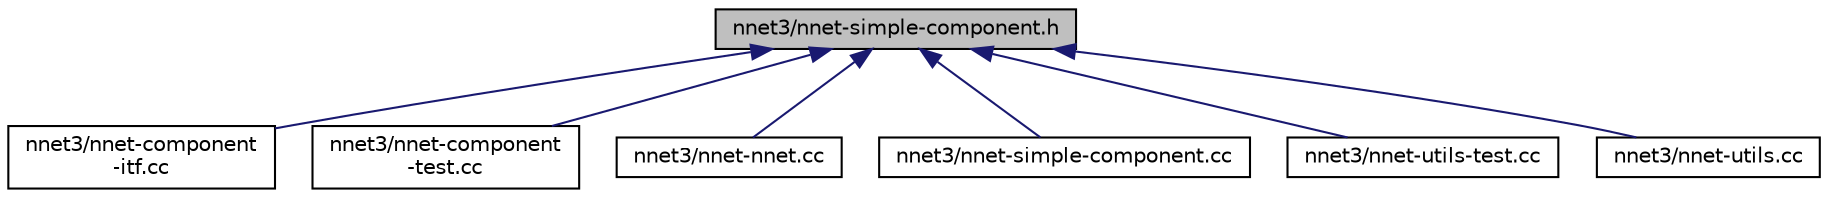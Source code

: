 digraph "nnet3/nnet-simple-component.h"
{
  edge [fontname="Helvetica",fontsize="10",labelfontname="Helvetica",labelfontsize="10"];
  node [fontname="Helvetica",fontsize="10",shape=record];
  Node89 [label="nnet3/nnet-simple-component.h",height=0.2,width=0.4,color="black", fillcolor="grey75", style="filled", fontcolor="black"];
  Node89 -> Node90 [dir="back",color="midnightblue",fontsize="10",style="solid",fontname="Helvetica"];
  Node90 [label="nnet3/nnet-component\l-itf.cc",height=0.2,width=0.4,color="black", fillcolor="white", style="filled",URL="$nnet-component-itf_8cc.html"];
  Node89 -> Node91 [dir="back",color="midnightblue",fontsize="10",style="solid",fontname="Helvetica"];
  Node91 [label="nnet3/nnet-component\l-test.cc",height=0.2,width=0.4,color="black", fillcolor="white", style="filled",URL="$_2nnet-component-test_8cc.html"];
  Node89 -> Node92 [dir="back",color="midnightblue",fontsize="10",style="solid",fontname="Helvetica"];
  Node92 [label="nnet3/nnet-nnet.cc",height=0.2,width=0.4,color="black", fillcolor="white", style="filled",URL="$_2nnet-nnet_8cc.html"];
  Node89 -> Node93 [dir="back",color="midnightblue",fontsize="10",style="solid",fontname="Helvetica"];
  Node93 [label="nnet3/nnet-simple-component.cc",height=0.2,width=0.4,color="black", fillcolor="white", style="filled",URL="$nnet-simple-component_8cc.html"];
  Node89 -> Node94 [dir="back",color="midnightblue",fontsize="10",style="solid",fontname="Helvetica"];
  Node94 [label="nnet3/nnet-utils-test.cc",height=0.2,width=0.4,color="black", fillcolor="white", style="filled",URL="$nnet-utils-test_8cc.html"];
  Node89 -> Node95 [dir="back",color="midnightblue",fontsize="10",style="solid",fontname="Helvetica"];
  Node95 [label="nnet3/nnet-utils.cc",height=0.2,width=0.4,color="black", fillcolor="white", style="filled",URL="$nnet-utils_8cc.html"];
}
